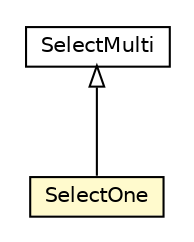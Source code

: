 #!/usr/local/bin/dot
#
# Class diagram 
# Generated by UMLGraph version R5_6-24-gf6e263 (http://www.umlgraph.org/)
#

digraph G {
	edge [fontname="Helvetica",fontsize=10,labelfontname="Helvetica",labelfontsize=10];
	node [fontname="Helvetica",fontsize=10,shape=plaintext];
	nodesep=0.25;
	ranksep=0.5;
	// org.universAAL.support.utils.ui.SelectOne
	c7261105 [label=<<table title="org.universAAL.support.utils.ui.SelectOne" border="0" cellborder="1" cellspacing="0" cellpadding="2" port="p" bgcolor="lemonChiffon" href="./SelectOne.html">
		<tr><td><table border="0" cellspacing="0" cellpadding="1">
<tr><td align="center" balign="center"> SelectOne </td></tr>
		</table></td></tr>
		</table>>, URL="./SelectOne.html", fontname="Helvetica", fontcolor="black", fontsize=10.0];
	// org.universAAL.support.utils.ui.SelectMulti
	c7261117 [label=<<table title="org.universAAL.support.utils.ui.SelectMulti" border="0" cellborder="1" cellspacing="0" cellpadding="2" port="p" href="./SelectMulti.html">
		<tr><td><table border="0" cellspacing="0" cellpadding="1">
<tr><td align="center" balign="center"> SelectMulti </td></tr>
		</table></td></tr>
		</table>>, URL="./SelectMulti.html", fontname="Helvetica", fontcolor="black", fontsize=10.0];
	//org.universAAL.support.utils.ui.SelectOne extends org.universAAL.support.utils.ui.SelectMulti
	c7261117:p -> c7261105:p [dir=back,arrowtail=empty];
}

